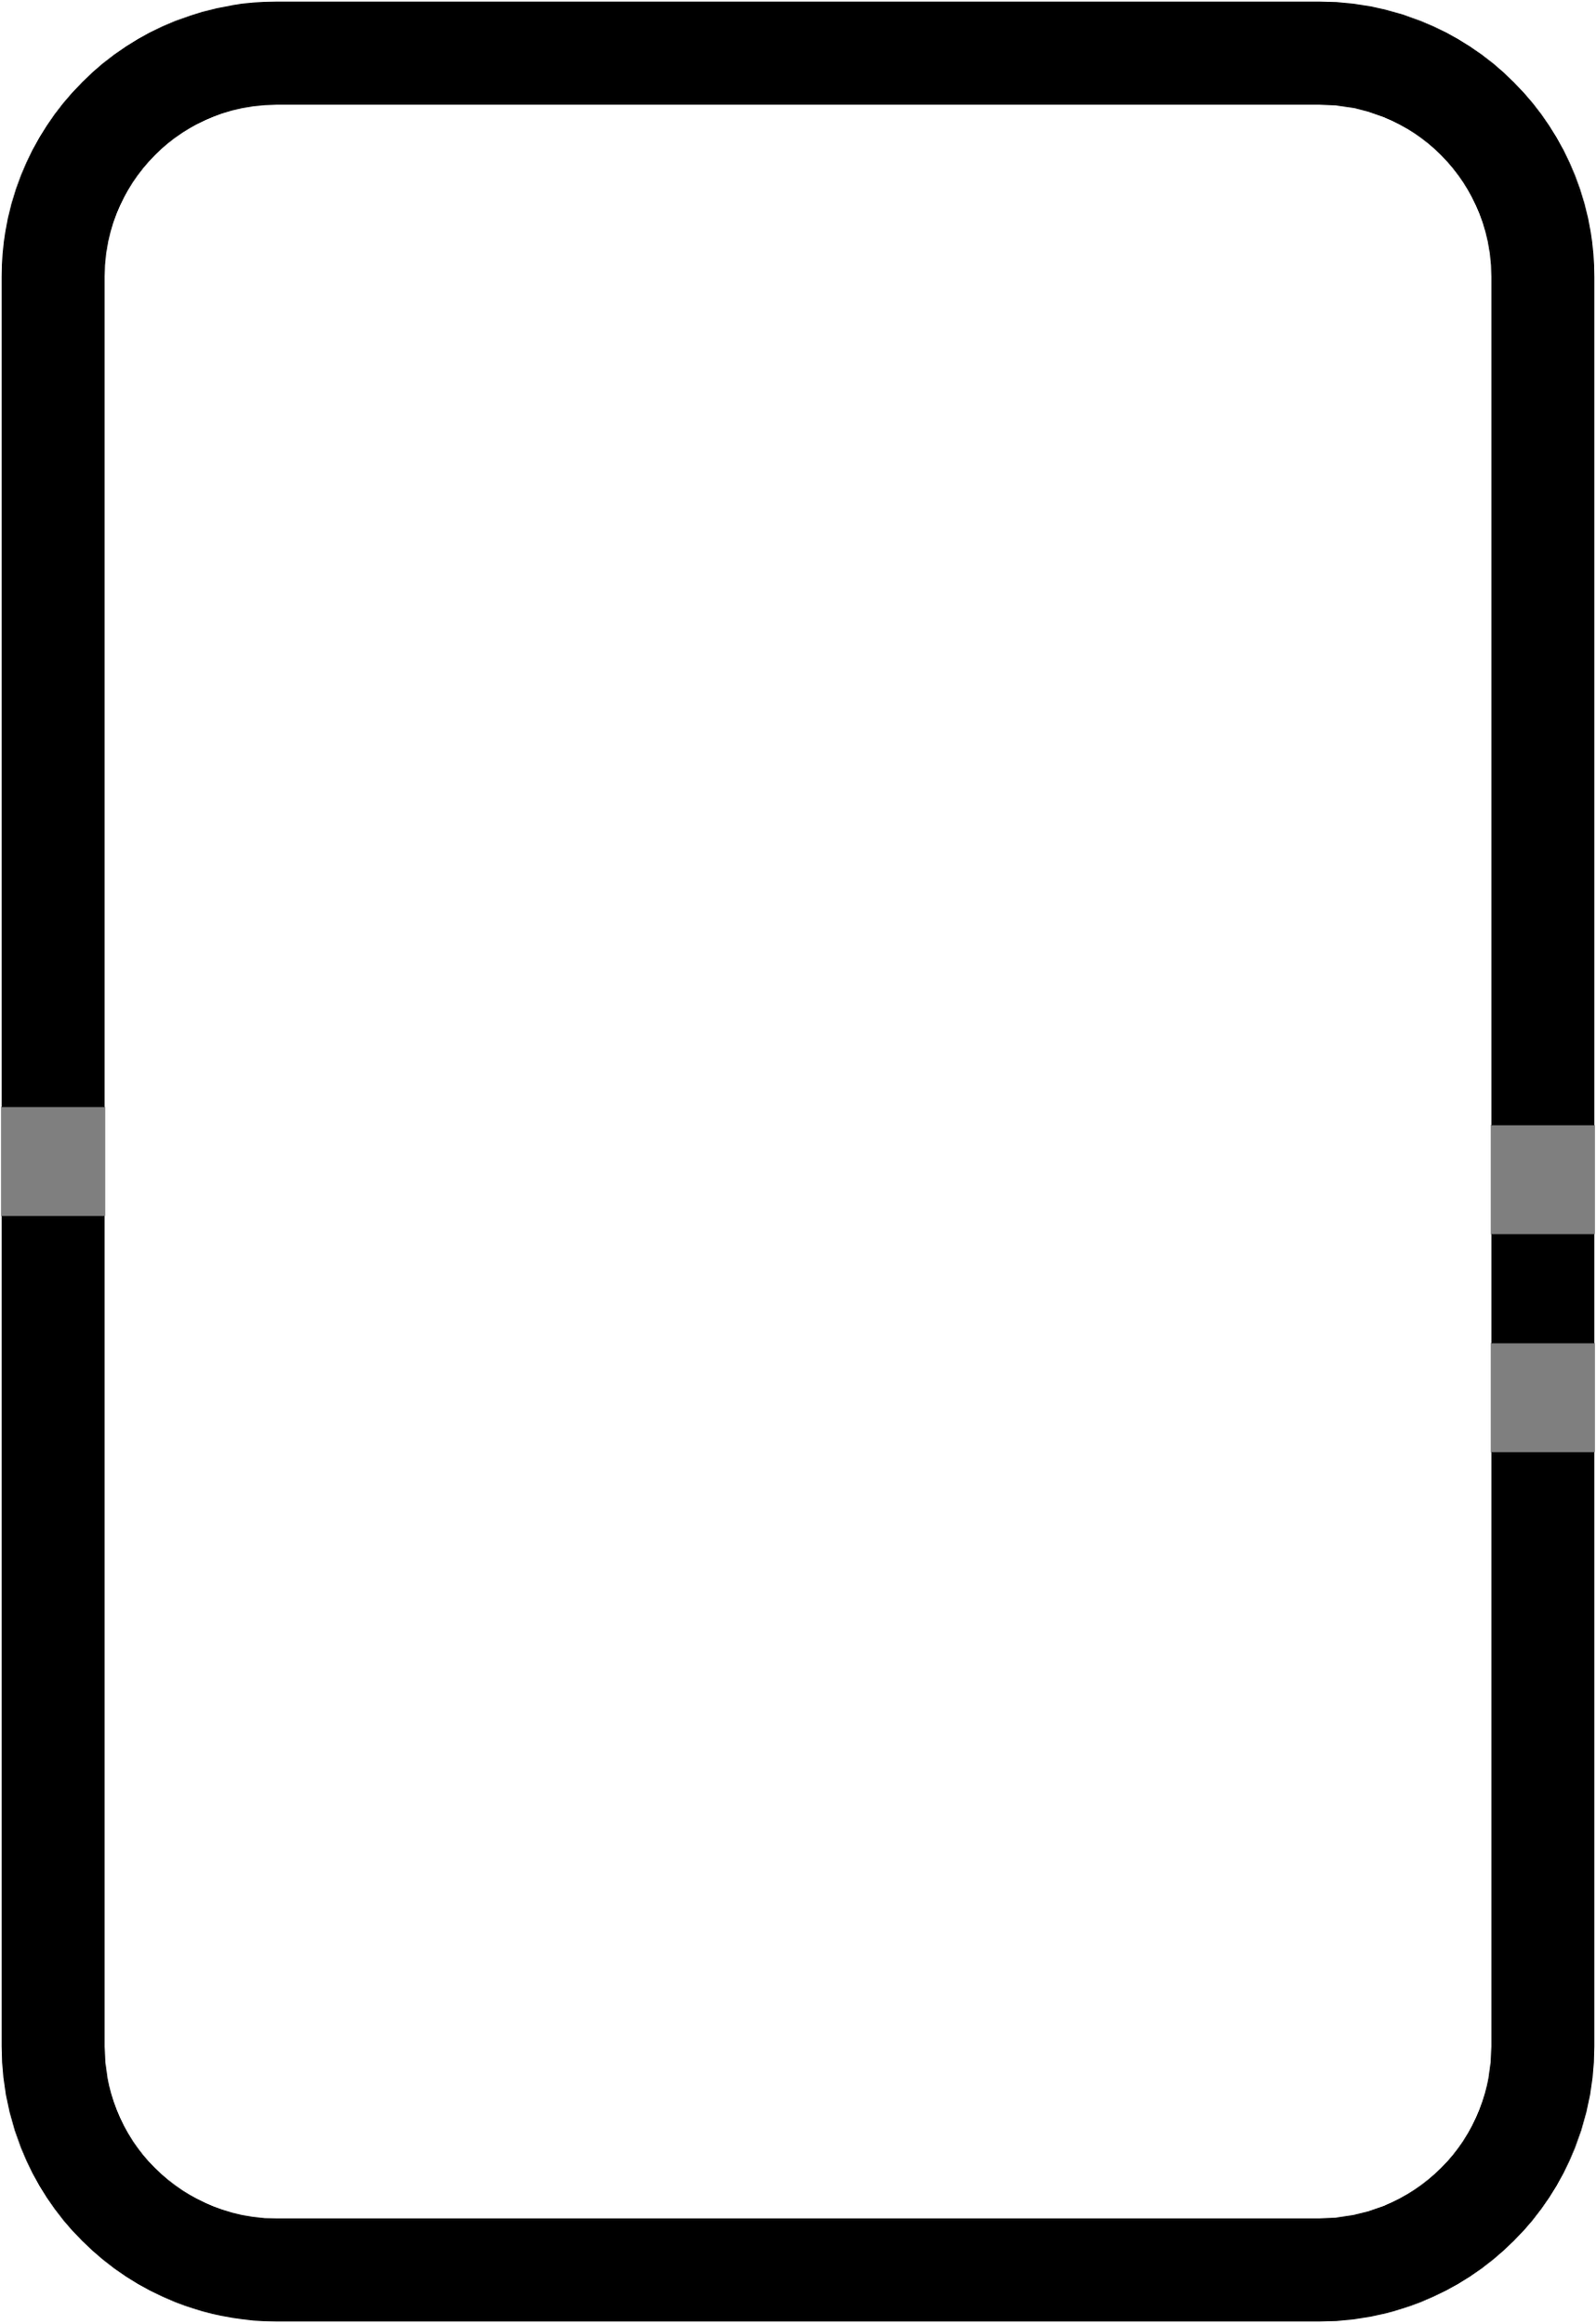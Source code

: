 <mxfile version="26.2.2">
  <diagram name="Seite-1" id="eH1NpMW3lWLtIKehV0QL">
    <mxGraphModel dx="1875" dy="1610" grid="1" gridSize="10" guides="1" tooltips="1" connect="1" arrows="1" fold="1" page="1" pageScale="1" pageWidth="1169" pageHeight="1654" math="0" shadow="0">
      <root>
        <mxCell id="0" />
        <mxCell id="1" parent="0" />
        <mxCell id="iFVBtef5VtWtQ202p0eM-1" value="" style="rounded=1;whiteSpace=wrap;html=1;strokeWidth=56.693;fillColor=none;" vertex="1" parent="1">
          <mxGeometry x="170" y="170" width="820" height="1220" as="geometry" />
        </mxCell>
        <mxCell id="iFVBtef5VtWtQ202p0eM-7" value="" style="rounded=0;whiteSpace=wrap;html=1;fillColor=#7F7F7F;strokeWidth=0;" vertex="1" parent="1">
          <mxGeometry x="141.5" y="750" width="57" height="60" as="geometry" />
        </mxCell>
        <mxCell id="iFVBtef5VtWtQ202p0eM-8" value="" style="rounded=0;whiteSpace=wrap;html=1;fillColor=#7F7F7F;strokeWidth=0;" vertex="1" parent="1">
          <mxGeometry x="961.5" y="760" width="57" height="60" as="geometry" />
        </mxCell>
        <mxCell id="iFVBtef5VtWtQ202p0eM-9" value="" style="rounded=0;whiteSpace=wrap;html=1;fillColor=#7F7F7F;strokeWidth=0;" vertex="1" parent="1">
          <mxGeometry x="961.5" y="880" width="57" height="60" as="geometry" />
        </mxCell>
      </root>
    </mxGraphModel>
  </diagram>
</mxfile>
